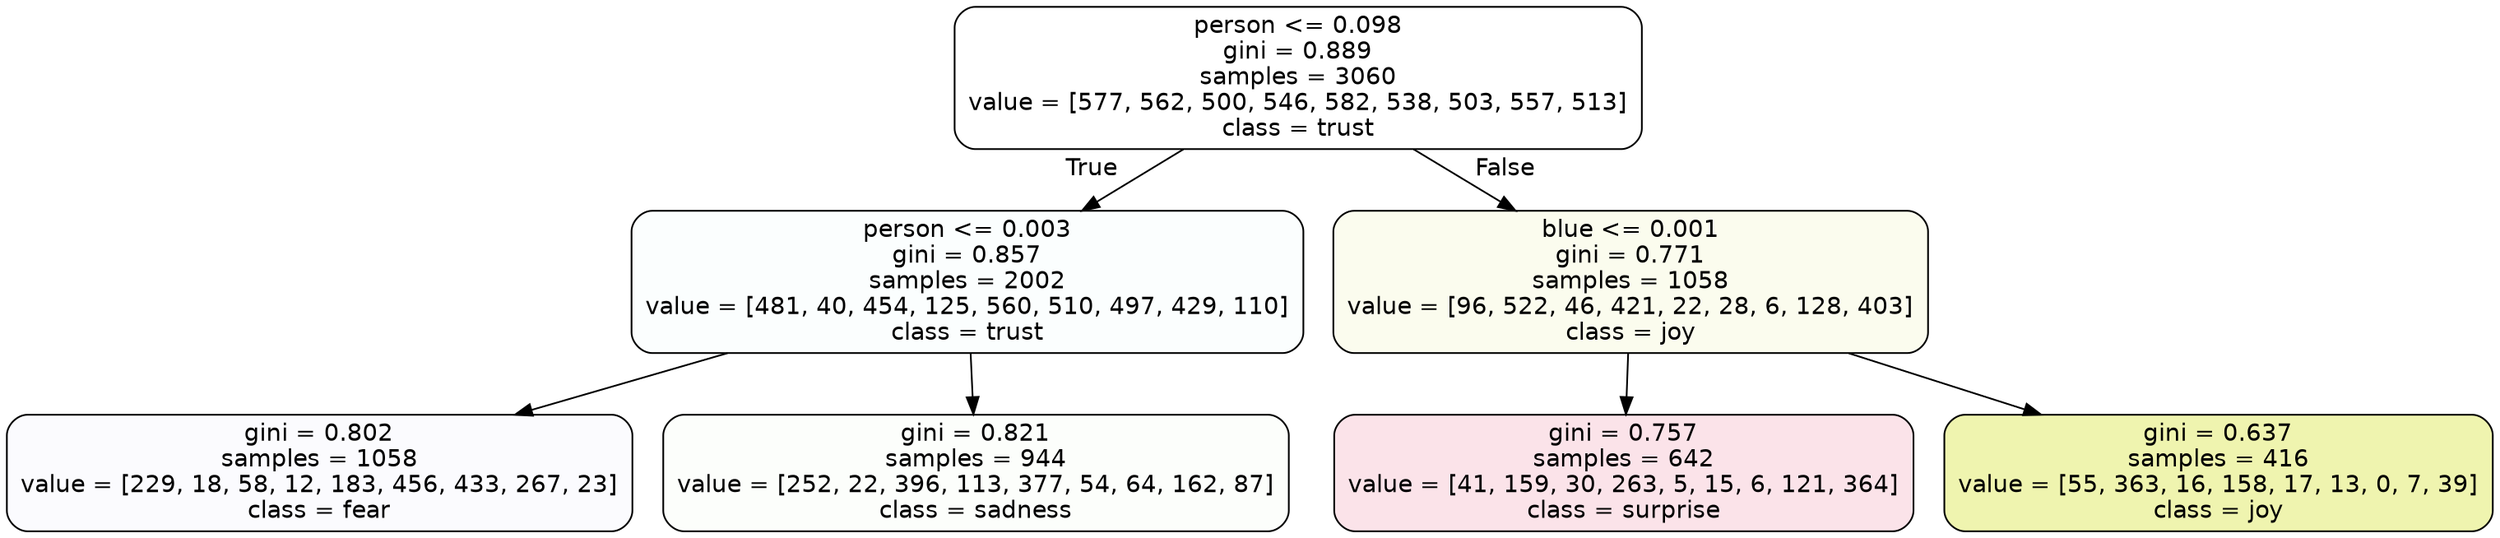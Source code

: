 digraph Tree {
node [shape=box, style="filled, rounded", color="black", fontname=helvetica] ;
edge [fontname=helvetica] ;
0 [label="person <= 0.098\ngini = 0.889\nsamples = 3060\nvalue = [577, 562, 500, 546, 582, 538, 503, 557, 513]\nclass = trust", fillcolor="#39d7e500"] ;
1 [label="person <= 0.003\ngini = 0.857\nsamples = 2002\nvalue = [481, 40, 454, 125, 560, 510, 497, 429, 110]\nclass = trust", fillcolor="#39d7e505"] ;
0 -> 1 [labeldistance=2.5, labelangle=45, headlabel="True"] ;
2 [label="gini = 0.802\nsamples = 1058\nvalue = [229, 18, 58, 12, 183, 456, 433, 267, 23]\nclass = fear", fillcolor="#3964e505"] ;
1 -> 2 ;
3 [label="gini = 0.821\nsamples = 944\nvalue = [252, 22, 396, 113, 377, 54, 64, 162, 87]\nclass = sadness", fillcolor="#64e53904"] ;
1 -> 3 ;
4 [label="blue <= 0.001\ngini = 0.771\nsamples = 1058\nvalue = [96, 522, 46, 421, 22, 28, 6, 128, 403]\nclass = joy", fillcolor="#d7e53915"] ;
0 -> 4 [labeldistance=2.5, labelangle=-45, headlabel="False"] ;
5 [label="gini = 0.757\nsamples = 642\nvalue = [41, 159, 30, 263, 5, 15, 6, 121, 364]\nclass = surprise", fillcolor="#e5396423"] ;
4 -> 5 ;
6 [label="gini = 0.637\nsamples = 416\nvalue = [55, 363, 16, 158, 17, 13, 0, 7, 39]\nclass = joy", fillcolor="#d7e53966"] ;
4 -> 6 ;
}